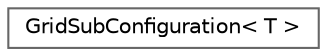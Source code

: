 digraph "Graphical Class Hierarchy"
{
 // LATEX_PDF_SIZE
  bgcolor="transparent";
  edge [fontname=Helvetica,fontsize=10,labelfontname=Helvetica,labelfontsize=10];
  node [fontname=Helvetica,fontsize=10,shape=box,height=0.2,width=0.4];
  rankdir="LR";
  Node0 [id="Node000000",label="GridSubConfiguration\< T \>",height=0.2,width=0.4,color="grey40", fillcolor="white", style="filled",URL="$classGridSubConfiguration.html",tooltip=" "];
}
